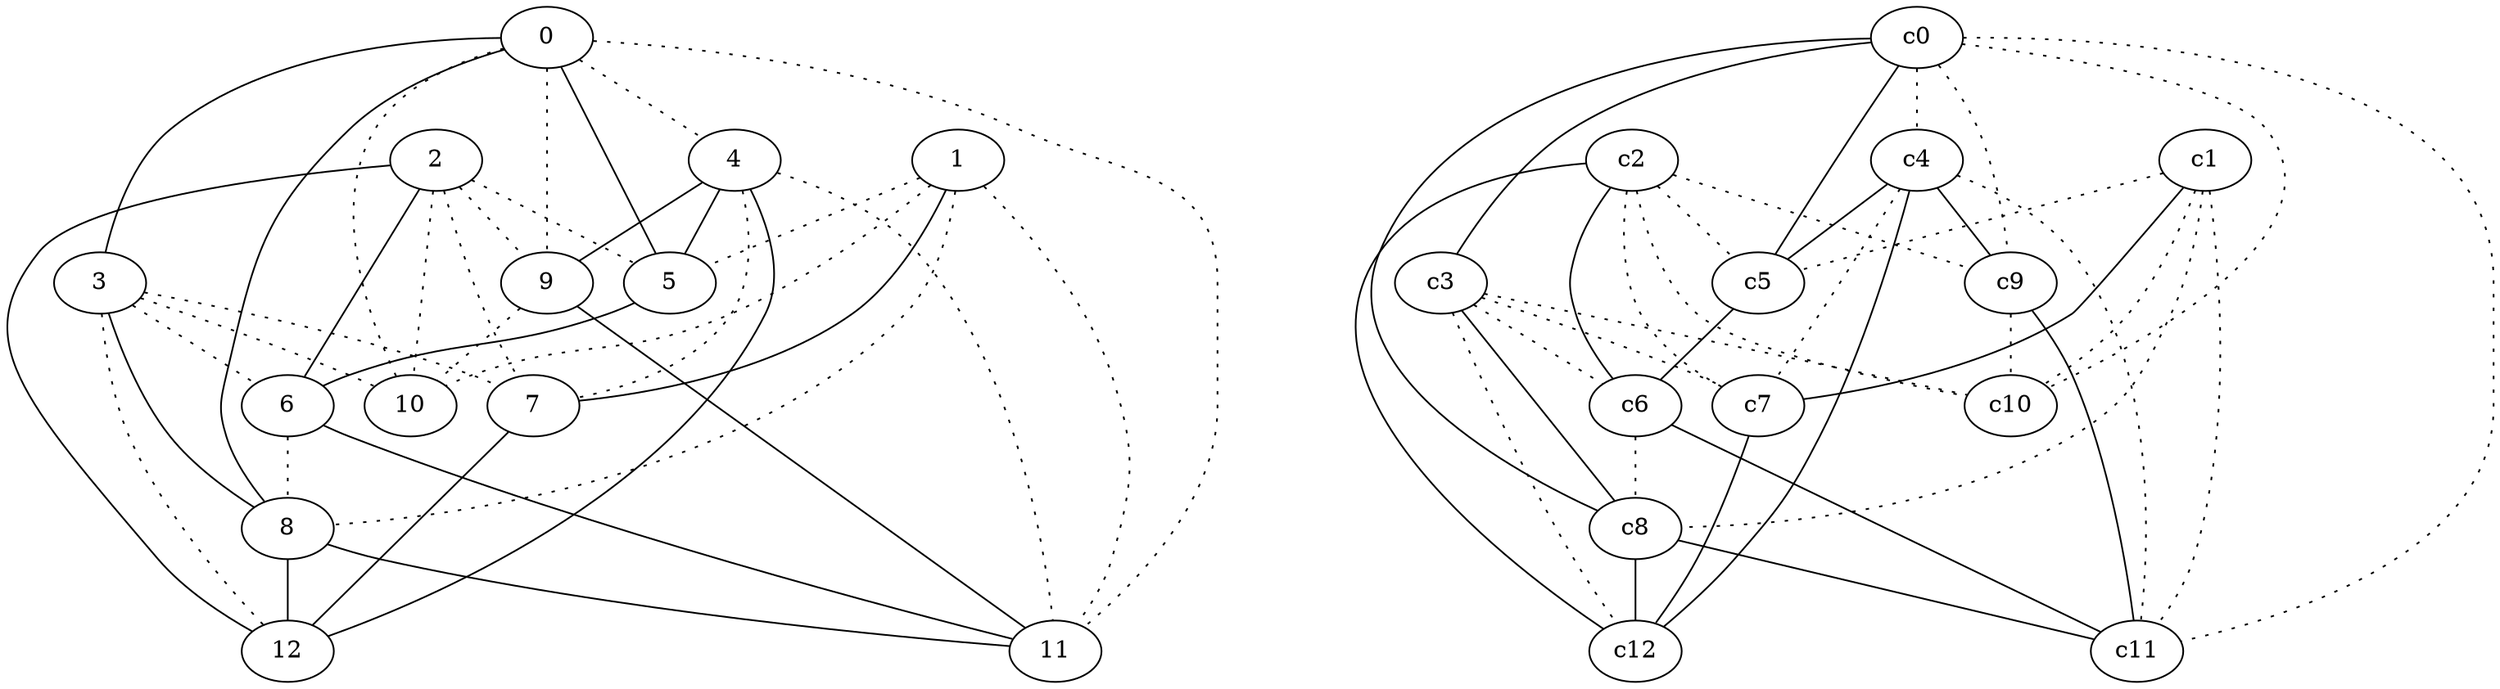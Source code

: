 graph {
a0[label=0];
a1[label=1];
a2[label=2];
a3[label=3];
a4[label=4];
a5[label=5];
a6[label=6];
a7[label=7];
a8[label=8];
a9[label=9];
a10[label=10];
a11[label=11];
a12[label=12];
a0 -- a3;
a0 -- a4 [style=dotted];
a0 -- a5;
a0 -- a8;
a0 -- a9 [style=dotted];
a0 -- a10 [style=dotted];
a0 -- a11 [style=dotted];
a1 -- a5 [style=dotted];
a1 -- a7;
a1 -- a8 [style=dotted];
a1 -- a10 [style=dotted];
a1 -- a11 [style=dotted];
a2 -- a5 [style=dotted];
a2 -- a6;
a2 -- a7 [style=dotted];
a2 -- a9 [style=dotted];
a2 -- a10 [style=dotted];
a2 -- a12;
a3 -- a6 [style=dotted];
a3 -- a7 [style=dotted];
a3 -- a8;
a3 -- a10 [style=dotted];
a3 -- a12 [style=dotted];
a4 -- a5;
a4 -- a7 [style=dotted];
a4 -- a9;
a4 -- a11 [style=dotted];
a4 -- a12;
a5 -- a6;
a6 -- a8 [style=dotted];
a6 -- a11;
a7 -- a12;
a8 -- a11;
a8 -- a12;
a9 -- a10 [style=dotted];
a9 -- a11;
c0 -- c3;
c0 -- c4 [style=dotted];
c0 -- c5;
c0 -- c8;
c0 -- c9 [style=dotted];
c0 -- c10 [style=dotted];
c0 -- c11 [style=dotted];
c1 -- c5 [style=dotted];
c1 -- c7;
c1 -- c8 [style=dotted];
c1 -- c10 [style=dotted];
c1 -- c11 [style=dotted];
c2 -- c5 [style=dotted];
c2 -- c6;
c2 -- c7 [style=dotted];
c2 -- c9 [style=dotted];
c2 -- c10 [style=dotted];
c2 -- c12;
c3 -- c6 [style=dotted];
c3 -- c7 [style=dotted];
c3 -- c8;
c3 -- c10 [style=dotted];
c3 -- c12 [style=dotted];
c4 -- c5;
c4 -- c7 [style=dotted];
c4 -- c9;
c4 -- c11 [style=dotted];
c4 -- c12;
c5 -- c6;
c6 -- c8 [style=dotted];
c6 -- c11;
c7 -- c12;
c8 -- c11;
c8 -- c12;
c9 -- c10 [style=dotted];
c9 -- c11;
}
